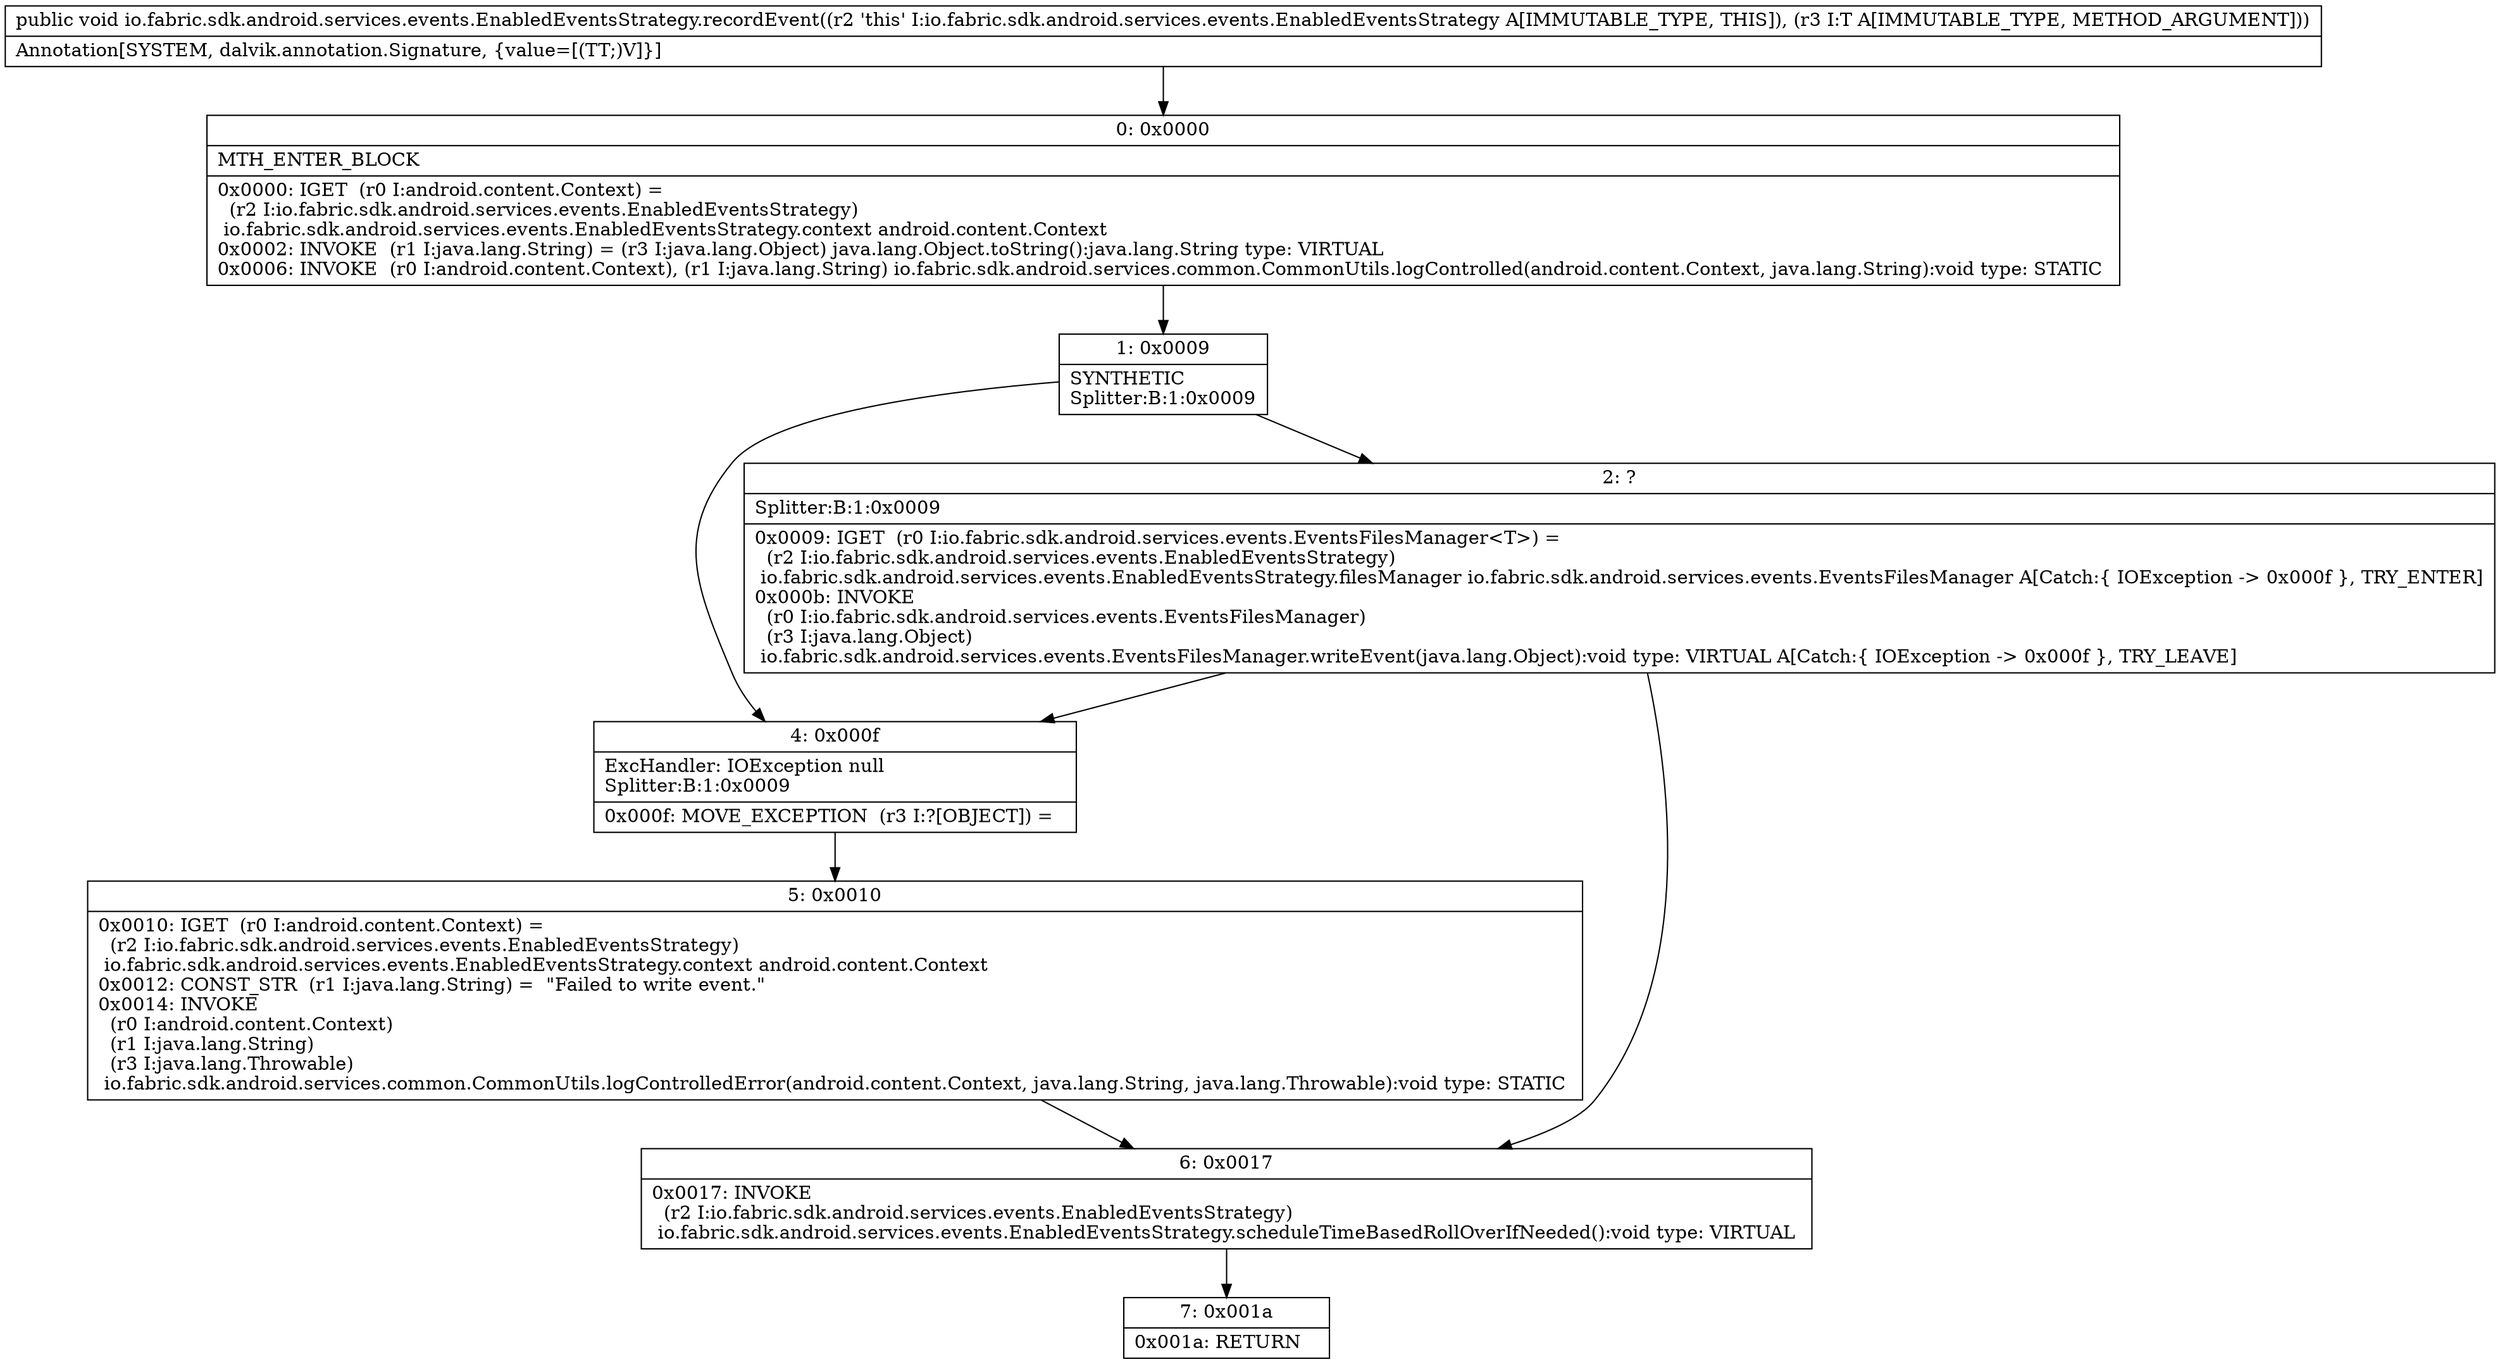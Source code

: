 digraph "CFG forio.fabric.sdk.android.services.events.EnabledEventsStrategy.recordEvent(Ljava\/lang\/Object;)V" {
Node_0 [shape=record,label="{0\:\ 0x0000|MTH_ENTER_BLOCK\l|0x0000: IGET  (r0 I:android.content.Context) = \l  (r2 I:io.fabric.sdk.android.services.events.EnabledEventsStrategy)\l io.fabric.sdk.android.services.events.EnabledEventsStrategy.context android.content.Context \l0x0002: INVOKE  (r1 I:java.lang.String) = (r3 I:java.lang.Object) java.lang.Object.toString():java.lang.String type: VIRTUAL \l0x0006: INVOKE  (r0 I:android.content.Context), (r1 I:java.lang.String) io.fabric.sdk.android.services.common.CommonUtils.logControlled(android.content.Context, java.lang.String):void type: STATIC \l}"];
Node_1 [shape=record,label="{1\:\ 0x0009|SYNTHETIC\lSplitter:B:1:0x0009\l}"];
Node_2 [shape=record,label="{2\:\ ?|Splitter:B:1:0x0009\l|0x0009: IGET  (r0 I:io.fabric.sdk.android.services.events.EventsFilesManager\<T\>) = \l  (r2 I:io.fabric.sdk.android.services.events.EnabledEventsStrategy)\l io.fabric.sdk.android.services.events.EnabledEventsStrategy.filesManager io.fabric.sdk.android.services.events.EventsFilesManager A[Catch:\{ IOException \-\> 0x000f \}, TRY_ENTER]\l0x000b: INVOKE  \l  (r0 I:io.fabric.sdk.android.services.events.EventsFilesManager)\l  (r3 I:java.lang.Object)\l io.fabric.sdk.android.services.events.EventsFilesManager.writeEvent(java.lang.Object):void type: VIRTUAL A[Catch:\{ IOException \-\> 0x000f \}, TRY_LEAVE]\l}"];
Node_4 [shape=record,label="{4\:\ 0x000f|ExcHandler: IOException null\lSplitter:B:1:0x0009\l|0x000f: MOVE_EXCEPTION  (r3 I:?[OBJECT]) =  \l}"];
Node_5 [shape=record,label="{5\:\ 0x0010|0x0010: IGET  (r0 I:android.content.Context) = \l  (r2 I:io.fabric.sdk.android.services.events.EnabledEventsStrategy)\l io.fabric.sdk.android.services.events.EnabledEventsStrategy.context android.content.Context \l0x0012: CONST_STR  (r1 I:java.lang.String) =  \"Failed to write event.\" \l0x0014: INVOKE  \l  (r0 I:android.content.Context)\l  (r1 I:java.lang.String)\l  (r3 I:java.lang.Throwable)\l io.fabric.sdk.android.services.common.CommonUtils.logControlledError(android.content.Context, java.lang.String, java.lang.Throwable):void type: STATIC \l}"];
Node_6 [shape=record,label="{6\:\ 0x0017|0x0017: INVOKE  \l  (r2 I:io.fabric.sdk.android.services.events.EnabledEventsStrategy)\l io.fabric.sdk.android.services.events.EnabledEventsStrategy.scheduleTimeBasedRollOverIfNeeded():void type: VIRTUAL \l}"];
Node_7 [shape=record,label="{7\:\ 0x001a|0x001a: RETURN   \l}"];
MethodNode[shape=record,label="{public void io.fabric.sdk.android.services.events.EnabledEventsStrategy.recordEvent((r2 'this' I:io.fabric.sdk.android.services.events.EnabledEventsStrategy A[IMMUTABLE_TYPE, THIS]), (r3 I:T A[IMMUTABLE_TYPE, METHOD_ARGUMENT]))  | Annotation[SYSTEM, dalvik.annotation.Signature, \{value=[(TT;)V]\}]\l}"];
MethodNode -> Node_0;
Node_0 -> Node_1;
Node_1 -> Node_2;
Node_1 -> Node_4;
Node_2 -> Node_4;
Node_2 -> Node_6;
Node_4 -> Node_5;
Node_5 -> Node_6;
Node_6 -> Node_7;
}

